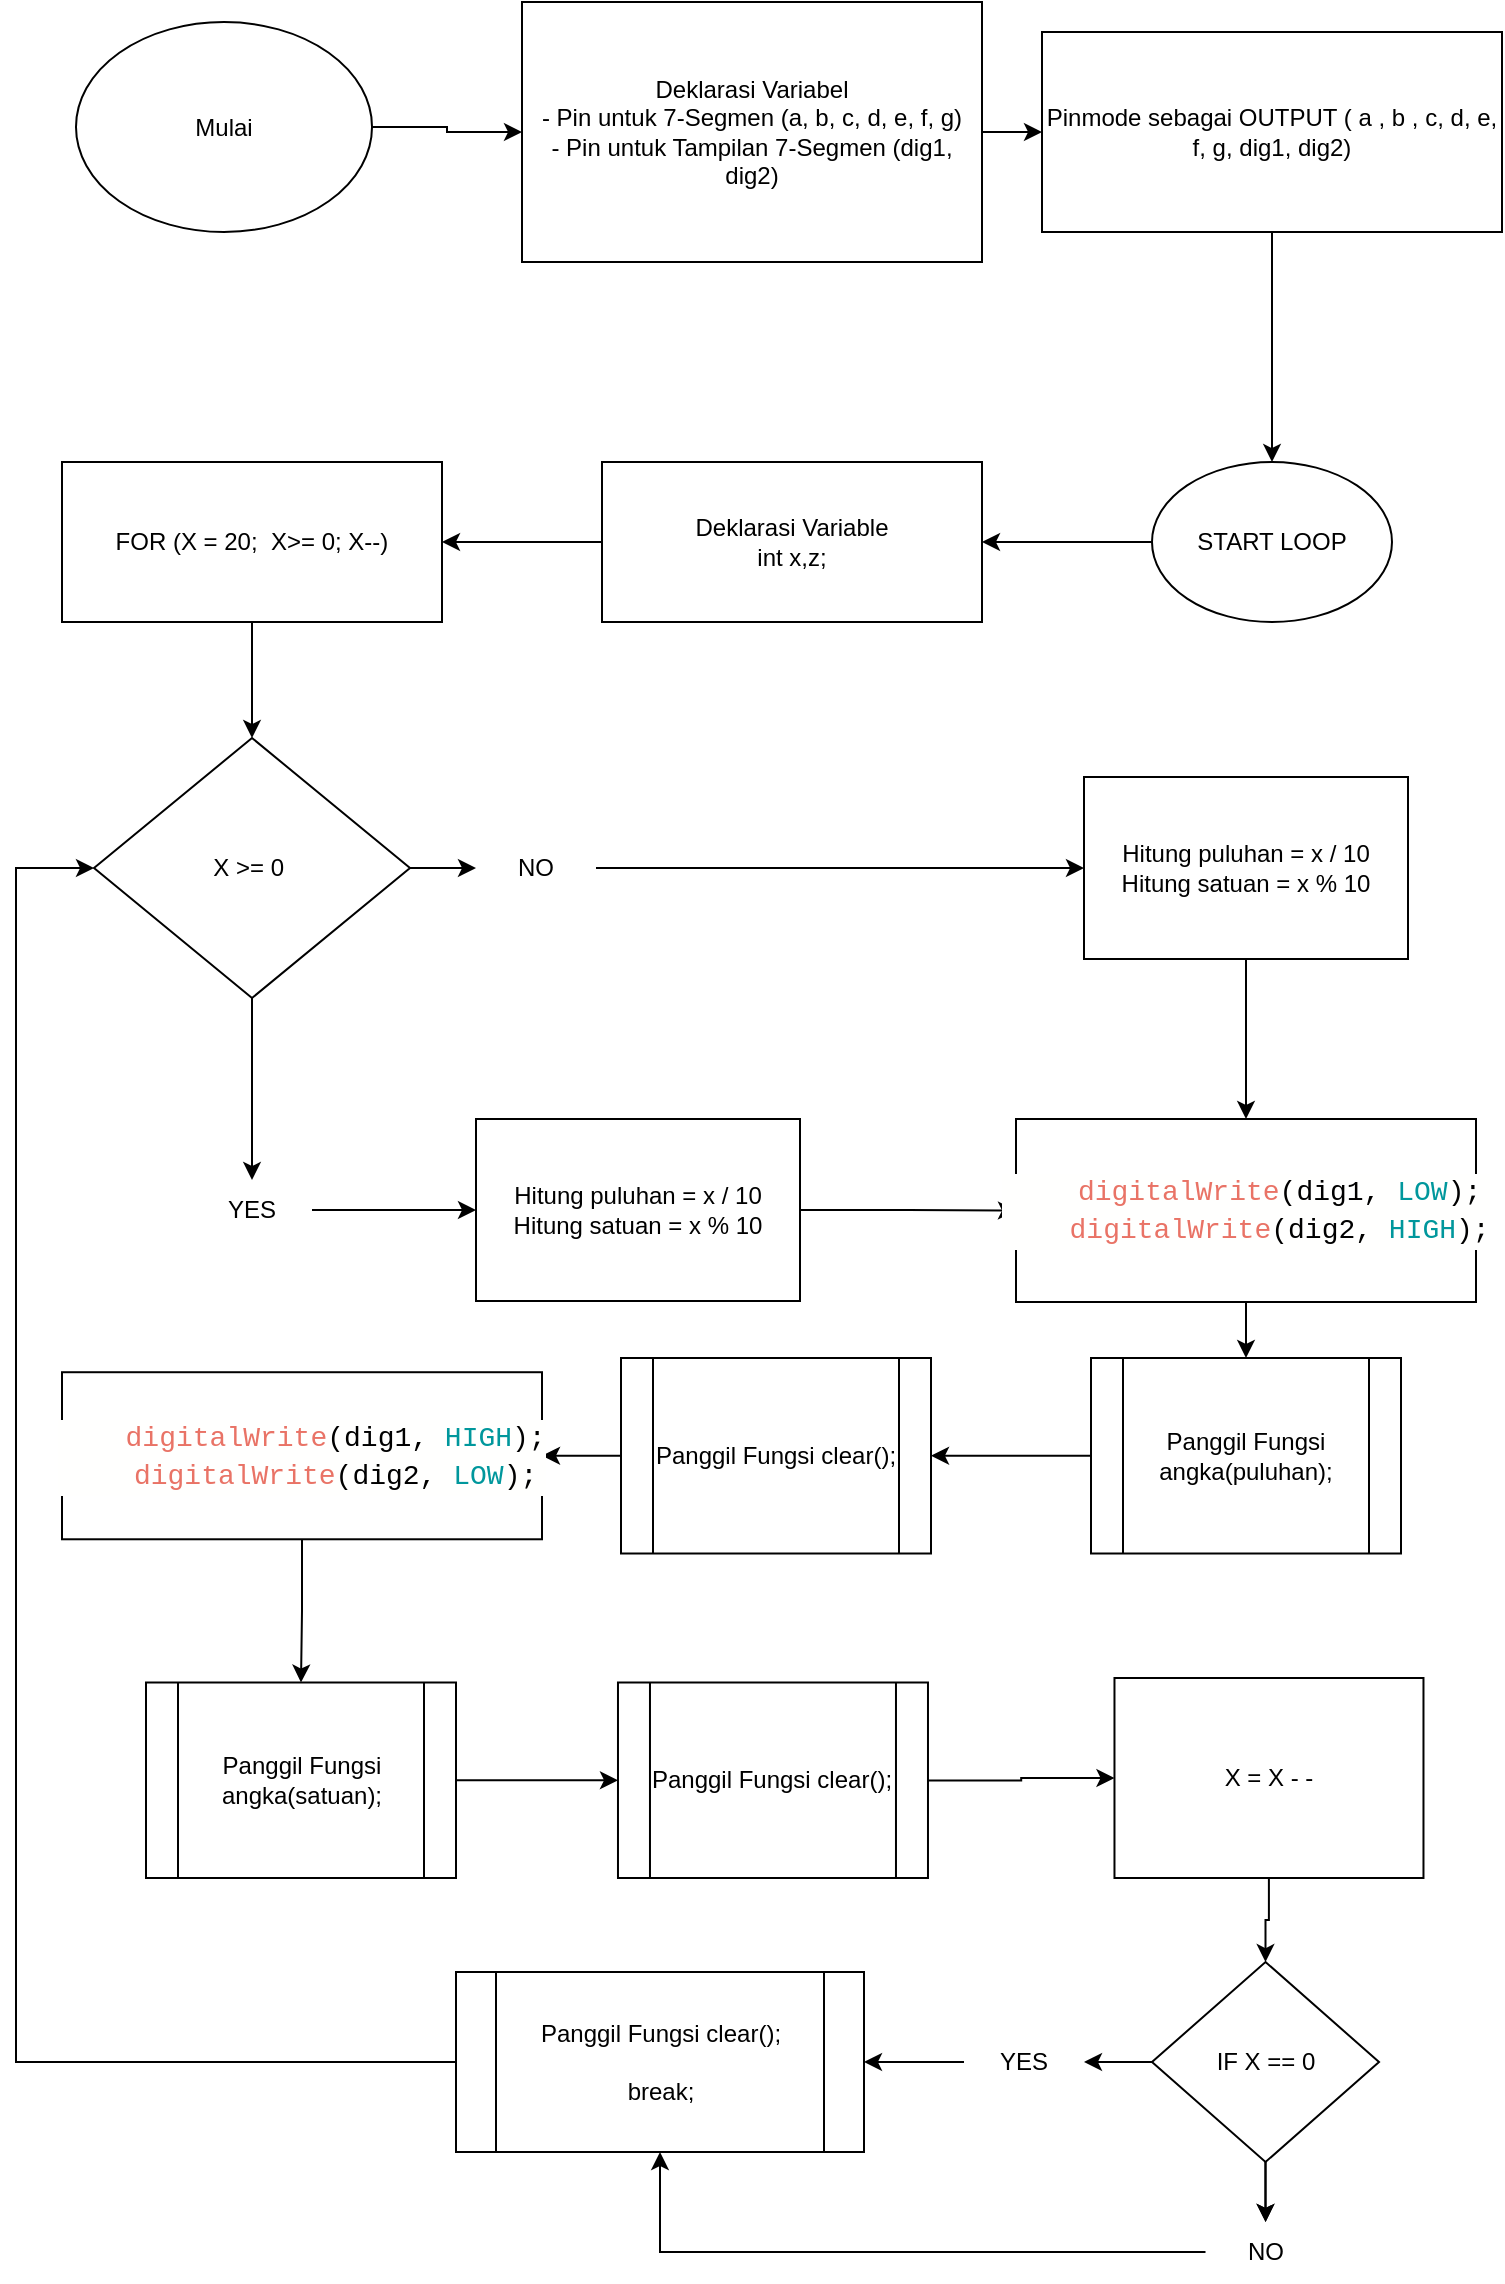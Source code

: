 <mxfile version="24.7.17">
  <diagram name="Halaman-1" id="tu4P3jzZZ7nshK3MP51_">
    <mxGraphModel grid="1" page="1" gridSize="10" guides="1" tooltips="1" connect="1" arrows="1" fold="1" pageScale="1" pageWidth="827" pageHeight="1169" math="0" shadow="0">
      <root>
        <mxCell id="0" />
        <mxCell id="1" parent="0" />
        <mxCell id="Mb6mEWIL-vGKcx3RdBDx-1" value="" style="edgeStyle=orthogonalEdgeStyle;rounded=0;orthogonalLoop=1;jettySize=auto;html=1;align=center;" edge="1" parent="1" source="Mb6mEWIL-vGKcx3RdBDx-2" target="Mb6mEWIL-vGKcx3RdBDx-4">
          <mxGeometry relative="1" as="geometry" />
        </mxCell>
        <mxCell id="Mb6mEWIL-vGKcx3RdBDx-2" value="Mulai" style="ellipse;whiteSpace=wrap;html=1;" vertex="1" parent="1">
          <mxGeometry x="60" y="-1140" width="148.01" height="105" as="geometry" />
        </mxCell>
        <mxCell id="Mb6mEWIL-vGKcx3RdBDx-3" value="" style="edgeStyle=orthogonalEdgeStyle;rounded=0;orthogonalLoop=1;jettySize=auto;html=1;align=center;" edge="1" parent="1" source="Mb6mEWIL-vGKcx3RdBDx-4" target="Mb6mEWIL-vGKcx3RdBDx-6">
          <mxGeometry relative="1" as="geometry" />
        </mxCell>
        <mxCell id="Mb6mEWIL-vGKcx3RdBDx-4" value="&lt;font style=&quot;vertical-align: inherit;&quot;&gt;&lt;font style=&quot;vertical-align: inherit;&quot;&gt;Deklarasi Variabel&lt;/font&gt;&lt;/font&gt;&lt;div&gt;&lt;span style=&quot;background-color: initial;&quot; class=&quot;hljs-bullet&quot;&gt;&lt;font style=&quot;vertical-align: inherit;&quot;&gt;&lt;font style=&quot;vertical-align: inherit;&quot;&gt;- &lt;/font&gt;&lt;/font&gt;&lt;/span&gt;&lt;span style=&quot;background-color: initial;&quot;&gt;&lt;font style=&quot;vertical-align: inherit;&quot;&gt;&lt;font style=&quot;vertical-align: inherit;&quot;&gt;Pin untuk 7-Segmen (a, b, c, d, e, f, g)&lt;/font&gt;&lt;/font&gt;&lt;/span&gt;&lt;/div&gt;&lt;div&gt;&lt;span style=&quot;background-color: initial;&quot; class=&quot;hljs-bullet&quot;&gt;&lt;font style=&quot;vertical-align: inherit;&quot;&gt;&lt;font style=&quot;vertical-align: inherit;&quot;&gt;- &lt;/font&gt;&lt;/font&gt;&lt;/span&gt;&lt;span style=&quot;background-color: initial;&quot;&gt;&lt;font style=&quot;vertical-align: inherit;&quot;&gt;&lt;font style=&quot;vertical-align: inherit;&quot;&gt;Pin untuk Tampilan 7-Segmen (dig1, dig2)&lt;/font&gt;&lt;/font&gt;&lt;/span&gt;&lt;/div&gt;" style="whiteSpace=wrap;html=1;align=center;" vertex="1" parent="1">
          <mxGeometry x="283" y="-1150" width="230" height="130" as="geometry" />
        </mxCell>
        <mxCell id="Mb6mEWIL-vGKcx3RdBDx-8" value="" style="edgeStyle=orthogonalEdgeStyle;rounded=0;orthogonalLoop=1;jettySize=auto;html=1;" edge="1" parent="1" source="Mb6mEWIL-vGKcx3RdBDx-6" target="Mb6mEWIL-vGKcx3RdBDx-7">
          <mxGeometry relative="1" as="geometry" />
        </mxCell>
        <mxCell id="Mb6mEWIL-vGKcx3RdBDx-6" value="&lt;font style=&quot;vertical-align: inherit;&quot;&gt;&lt;font style=&quot;vertical-align: inherit;&quot;&gt;&lt;font style=&quot;vertical-align: inherit;&quot;&gt;&lt;font style=&quot;vertical-align: inherit;&quot;&gt;Pinmode sebagai OUTPUT ( &lt;/font&gt;&lt;/font&gt;&lt;/font&gt;&lt;/font&gt;&lt;span class=&quot;hljs-selector-tag&quot;&gt;&lt;font style=&quot;vertical-align: inherit;&quot;&gt;&lt;font style=&quot;vertical-align: inherit;&quot;&gt;&lt;font style=&quot;vertical-align: inherit;&quot;&gt;&lt;font style=&quot;vertical-align: inherit;&quot;&gt;a&lt;/font&gt;&lt;/font&gt;&lt;/font&gt;&lt;/font&gt;&lt;/span&gt;&lt;font style=&quot;vertical-align: inherit;&quot;&gt;&lt;font style=&quot;vertical-align: inherit;&quot;&gt;&lt;font style=&quot;vertical-align: inherit;&quot;&gt;&lt;font style=&quot;vertical-align: inherit;&quot;&gt; , &lt;/font&gt;&lt;/font&gt;&lt;/font&gt;&lt;/font&gt;&lt;span class=&quot;hljs-selector-tag&quot;&gt;&lt;font style=&quot;vertical-align: inherit;&quot;&gt;&lt;font style=&quot;vertical-align: inherit;&quot;&gt;&lt;font style=&quot;vertical-align: inherit;&quot;&gt;&lt;font style=&quot;vertical-align: inherit;&quot;&gt;b&lt;/font&gt;&lt;/font&gt;&lt;/font&gt;&lt;/font&gt;&lt;/span&gt;&lt;font style=&quot;vertical-align: inherit;&quot;&gt;&lt;font style=&quot;vertical-align: inherit;&quot;&gt;&lt;font style=&quot;vertical-align: inherit;&quot;&gt;&lt;font style=&quot;vertical-align: inherit;&quot;&gt; , c, d, e, f, g, dig1, dig2)&lt;/font&gt;&lt;/font&gt;&lt;/font&gt;&lt;/font&gt;" style="whiteSpace=wrap;html=1;" vertex="1" parent="1">
          <mxGeometry x="543" y="-1135" width="230" height="100" as="geometry" />
        </mxCell>
        <mxCell id="Mb6mEWIL-vGKcx3RdBDx-10" value="" style="edgeStyle=orthogonalEdgeStyle;rounded=0;orthogonalLoop=1;jettySize=auto;html=1;" edge="1" parent="1" source="Mb6mEWIL-vGKcx3RdBDx-7" target="Mb6mEWIL-vGKcx3RdBDx-9">
          <mxGeometry relative="1" as="geometry" />
        </mxCell>
        <mxCell id="Mb6mEWIL-vGKcx3RdBDx-7" value="START LOOP" style="ellipse;whiteSpace=wrap;html=1;" vertex="1" parent="1">
          <mxGeometry x="598" y="-920" width="120" height="80" as="geometry" />
        </mxCell>
        <mxCell id="Mb6mEWIL-vGKcx3RdBDx-14" value="" style="edgeStyle=orthogonalEdgeStyle;rounded=0;orthogonalLoop=1;jettySize=auto;html=1;" edge="1" parent="1" source="Mb6mEWIL-vGKcx3RdBDx-9" target="Mb6mEWIL-vGKcx3RdBDx-13">
          <mxGeometry relative="1" as="geometry" />
        </mxCell>
        <mxCell id="Mb6mEWIL-vGKcx3RdBDx-9" value="Deklarasi Variable&lt;br&gt;int x,z;" style="whiteSpace=wrap;html=1;" vertex="1" parent="1">
          <mxGeometry x="323" y="-920" width="190" height="80" as="geometry" />
        </mxCell>
        <mxCell id="Mb6mEWIL-vGKcx3RdBDx-18" value="" style="edgeStyle=orthogonalEdgeStyle;rounded=0;orthogonalLoop=1;jettySize=auto;html=1;" edge="1" parent="1" source="Mb6mEWIL-vGKcx3RdBDx-13" target="Mb6mEWIL-vGKcx3RdBDx-17">
          <mxGeometry relative="1" as="geometry" />
        </mxCell>
        <mxCell id="Mb6mEWIL-vGKcx3RdBDx-13" value="FOR (X = 20;&amp;nbsp; X&amp;gt;= 0; X--)" style="whiteSpace=wrap;html=1;" vertex="1" parent="1">
          <mxGeometry x="53" y="-920" width="190" height="80" as="geometry" />
        </mxCell>
        <mxCell id="Mb6mEWIL-vGKcx3RdBDx-23" value="" style="edgeStyle=orthogonalEdgeStyle;rounded=0;orthogonalLoop=1;jettySize=auto;html=1;" edge="1" parent="1" source="Mb6mEWIL-vGKcx3RdBDx-17" target="Mb6mEWIL-vGKcx3RdBDx-22">
          <mxGeometry relative="1" as="geometry" />
        </mxCell>
        <mxCell id="Mb6mEWIL-vGKcx3RdBDx-24" value="" style="edgeStyle=orthogonalEdgeStyle;rounded=0;orthogonalLoop=1;jettySize=auto;html=1;" edge="1" parent="1" source="Mb6mEWIL-vGKcx3RdBDx-17" target="Mb6mEWIL-vGKcx3RdBDx-21">
          <mxGeometry relative="1" as="geometry" />
        </mxCell>
        <mxCell id="Mb6mEWIL-vGKcx3RdBDx-17" value="X &amp;gt;= 0&amp;nbsp;" style="rhombus;whiteSpace=wrap;html=1;" vertex="1" parent="1">
          <mxGeometry x="69" y="-782" width="158" height="130" as="geometry" />
        </mxCell>
        <mxCell id="Mb6mEWIL-vGKcx3RdBDx-30" style="edgeStyle=orthogonalEdgeStyle;rounded=0;orthogonalLoop=1;jettySize=auto;html=1;" edge="1" parent="1" source="Mb6mEWIL-vGKcx3RdBDx-21" target="Mb6mEWIL-vGKcx3RdBDx-29">
          <mxGeometry relative="1" as="geometry" />
        </mxCell>
        <mxCell id="Mb6mEWIL-vGKcx3RdBDx-21" value="NO" style="text;html=1;align=center;verticalAlign=middle;whiteSpace=wrap;rounded=0;" vertex="1" parent="1">
          <mxGeometry x="260" y="-732" width="60" height="30" as="geometry" />
        </mxCell>
        <mxCell id="Mb6mEWIL-vGKcx3RdBDx-28" value="" style="edgeStyle=orthogonalEdgeStyle;rounded=0;orthogonalLoop=1;jettySize=auto;html=1;" edge="1" parent="1" source="Mb6mEWIL-vGKcx3RdBDx-22" target="Mb6mEWIL-vGKcx3RdBDx-27">
          <mxGeometry relative="1" as="geometry" />
        </mxCell>
        <mxCell id="Mb6mEWIL-vGKcx3RdBDx-22" value="YES" style="text;html=1;align=center;verticalAlign=middle;whiteSpace=wrap;rounded=0;" vertex="1" parent="1">
          <mxGeometry x="118" y="-561" width="60" height="30" as="geometry" />
        </mxCell>
        <mxCell id="Mb6mEWIL-vGKcx3RdBDx-33" value="" style="edgeStyle=orthogonalEdgeStyle;rounded=0;orthogonalLoop=1;jettySize=auto;html=1;" edge="1" parent="1" source="Mb6mEWIL-vGKcx3RdBDx-27" target="Mb6mEWIL-vGKcx3RdBDx-31">
          <mxGeometry relative="1" as="geometry" />
        </mxCell>
        <mxCell id="Mb6mEWIL-vGKcx3RdBDx-27" value="&lt;br&gt;Hitung puluhan = x / &lt;span class=&quot;hljs-number&quot;&gt;10&lt;/span&gt; Hitung satuan = x % &lt;span class=&quot;hljs-number&quot;&gt;10&lt;/span&gt; &lt;div&gt;&lt;br/&gt;&lt;/div&gt;" style="whiteSpace=wrap;html=1;" vertex="1" parent="1">
          <mxGeometry x="260" y="-591.5" width="162" height="91" as="geometry" />
        </mxCell>
        <mxCell id="Mb6mEWIL-vGKcx3RdBDx-32" value="" style="edgeStyle=orthogonalEdgeStyle;rounded=0;orthogonalLoop=1;jettySize=auto;html=1;" edge="1" parent="1" source="Mb6mEWIL-vGKcx3RdBDx-29" target="Mb6mEWIL-vGKcx3RdBDx-31">
          <mxGeometry relative="1" as="geometry" />
        </mxCell>
        <mxCell id="Mb6mEWIL-vGKcx3RdBDx-29" value="&lt;br&gt;Hitung puluhan = x / &lt;span class=&quot;hljs-number&quot;&gt;10&lt;/span&gt; Hitung satuan = x % &lt;span class=&quot;hljs-number&quot;&gt;10&lt;/span&gt; &lt;div&gt;&lt;br/&gt;&lt;/div&gt;" style="whiteSpace=wrap;html=1;" vertex="1" parent="1">
          <mxGeometry x="564" y="-762.5" width="162" height="91" as="geometry" />
        </mxCell>
        <mxCell id="Mb6mEWIL-vGKcx3RdBDx-35" value="" style="edgeStyle=orthogonalEdgeStyle;rounded=0;orthogonalLoop=1;jettySize=auto;html=1;" edge="1" parent="1" source="Mb6mEWIL-vGKcx3RdBDx-31" target="Mb6mEWIL-vGKcx3RdBDx-34">
          <mxGeometry relative="1" as="geometry" />
        </mxCell>
        <mxCell id="Mb6mEWIL-vGKcx3RdBDx-31" value="&lt;div&gt;&lt;div style=&quot;background-color: rgb(255, 255, 254); font-family: Consolas, &amp;quot;Courier New&amp;quot;, monospace; font-size: 14px; line-height: 19px; white-space: pre;&quot;&gt;&lt;div&gt;&amp;nbsp; &amp;nbsp; &lt;span style=&quot;color: #e97366;&quot;&gt;digitalWrite&lt;/span&gt;(dig1, &lt;span style=&quot;color: #00979c;&quot;&gt;LOW&lt;/span&gt;);&lt;/div&gt;&lt;div&gt;&amp;nbsp; &amp;nbsp; &lt;span style=&quot;color: #e97366;&quot;&gt;digitalWrite&lt;/span&gt;(dig2, &lt;span style=&quot;color: #00979c;&quot;&gt;HIGH&lt;/span&gt;);&lt;/div&gt;&lt;/div&gt;&lt;/div&gt;" style="whiteSpace=wrap;html=1;" vertex="1" parent="1">
          <mxGeometry x="530" y="-591.5" width="230" height="91.5" as="geometry" />
        </mxCell>
        <mxCell id="Mb6mEWIL-vGKcx3RdBDx-37" value="" style="edgeStyle=orthogonalEdgeStyle;rounded=0;orthogonalLoop=1;jettySize=auto;html=1;" edge="1" parent="1" source="Mb6mEWIL-vGKcx3RdBDx-34" target="Mb6mEWIL-vGKcx3RdBDx-36">
          <mxGeometry relative="1" as="geometry" />
        </mxCell>
        <mxCell id="Mb6mEWIL-vGKcx3RdBDx-34" value="Panggil Fungsi angka(puluhan);" style="shape=process;whiteSpace=wrap;html=1;backgroundOutline=1;" vertex="1" parent="1">
          <mxGeometry x="567.5" y="-472" width="155" height="97.75" as="geometry" />
        </mxCell>
        <mxCell id="Mb6mEWIL-vGKcx3RdBDx-39" value="" style="edgeStyle=orthogonalEdgeStyle;rounded=0;orthogonalLoop=1;jettySize=auto;html=1;" edge="1" parent="1" source="Mb6mEWIL-vGKcx3RdBDx-36" target="Mb6mEWIL-vGKcx3RdBDx-38">
          <mxGeometry relative="1" as="geometry" />
        </mxCell>
        <mxCell id="Mb6mEWIL-vGKcx3RdBDx-36" value="Panggil Fungsi clear();" style="shape=process;whiteSpace=wrap;html=1;backgroundOutline=1;" vertex="1" parent="1">
          <mxGeometry x="332.5" y="-472" width="155" height="97.75" as="geometry" />
        </mxCell>
        <mxCell id="Mb6mEWIL-vGKcx3RdBDx-41" value="" style="edgeStyle=orthogonalEdgeStyle;rounded=0;orthogonalLoop=1;jettySize=auto;html=1;" edge="1" parent="1" source="Mb6mEWIL-vGKcx3RdBDx-38" target="Mb6mEWIL-vGKcx3RdBDx-40">
          <mxGeometry relative="1" as="geometry" />
        </mxCell>
        <mxCell id="Mb6mEWIL-vGKcx3RdBDx-38" value="&lt;div style=&quot;background-color: rgb(255, 255, 254); font-family: Consolas, &amp;quot;Courier New&amp;quot;, monospace; font-size: 14px; line-height: 19px; white-space: pre;&quot;&gt;&lt;div&gt;&amp;nbsp; &amp;nbsp; &lt;span style=&quot;color: #e97366;&quot;&gt;digitalWrite&lt;/span&gt;(dig1, &lt;span style=&quot;color: #00979c;&quot;&gt;HIGH&lt;/span&gt;);&lt;/div&gt;&lt;div&gt;&amp;nbsp; &amp;nbsp; &lt;span style=&quot;color: #e97366;&quot;&gt;digitalWrite&lt;/span&gt;(dig2, &lt;span style=&quot;color: #00979c;&quot;&gt;LOW&lt;/span&gt;);&lt;/div&gt;&lt;div&gt;&lt;/div&gt;&lt;/div&gt;" style="whiteSpace=wrap;html=1;" vertex="1" parent="1">
          <mxGeometry x="53" y="-464.89" width="240" height="83.53" as="geometry" />
        </mxCell>
        <mxCell id="Mb6mEWIL-vGKcx3RdBDx-43" value="" style="edgeStyle=orthogonalEdgeStyle;rounded=0;orthogonalLoop=1;jettySize=auto;html=1;" edge="1" parent="1" source="Mb6mEWIL-vGKcx3RdBDx-40" target="Mb6mEWIL-vGKcx3RdBDx-42">
          <mxGeometry relative="1" as="geometry" />
        </mxCell>
        <mxCell id="Mb6mEWIL-vGKcx3RdBDx-40" value="Panggil Fungsi angka(satuan);" style="shape=process;whiteSpace=wrap;html=1;backgroundOutline=1;" vertex="1" parent="1">
          <mxGeometry x="95" y="-309.75" width="155" height="97.75" as="geometry" />
        </mxCell>
        <mxCell id="Mb6mEWIL-vGKcx3RdBDx-47" value="" style="edgeStyle=orthogonalEdgeStyle;rounded=0;orthogonalLoop=1;jettySize=auto;html=1;" edge="1" parent="1" source="Mb6mEWIL-vGKcx3RdBDx-42" target="Mb6mEWIL-vGKcx3RdBDx-46">
          <mxGeometry relative="1" as="geometry" />
        </mxCell>
        <mxCell id="Mb6mEWIL-vGKcx3RdBDx-42" value="Panggil Fungsi clear();" style="shape=process;whiteSpace=wrap;html=1;backgroundOutline=1;" vertex="1" parent="1">
          <mxGeometry x="330.99" y="-309.75" width="155" height="97.75" as="geometry" />
        </mxCell>
        <mxCell id="Mb6mEWIL-vGKcx3RdBDx-51" value="" style="edgeStyle=orthogonalEdgeStyle;rounded=0;orthogonalLoop=1;jettySize=auto;html=1;" edge="1" parent="1" source="Mb6mEWIL-vGKcx3RdBDx-46" target="Mb6mEWIL-vGKcx3RdBDx-48">
          <mxGeometry relative="1" as="geometry" />
        </mxCell>
        <mxCell id="Mb6mEWIL-vGKcx3RdBDx-46" value="X = X - -" style="whiteSpace=wrap;html=1;" vertex="1" parent="1">
          <mxGeometry x="579.24" y="-312" width="154.5" height="100" as="geometry" />
        </mxCell>
        <mxCell id="Mb6mEWIL-vGKcx3RdBDx-54" value="" style="edgeStyle=orthogonalEdgeStyle;rounded=0;orthogonalLoop=1;jettySize=auto;html=1;" edge="1" parent="1" source="Mb6mEWIL-vGKcx3RdBDx-48" target="Mb6mEWIL-vGKcx3RdBDx-53">
          <mxGeometry relative="1" as="geometry" />
        </mxCell>
        <mxCell id="Mb6mEWIL-vGKcx3RdBDx-55" value="" style="edgeStyle=orthogonalEdgeStyle;rounded=0;orthogonalLoop=1;jettySize=auto;html=1;" edge="1" parent="1" source="Mb6mEWIL-vGKcx3RdBDx-48" target="Mb6mEWIL-vGKcx3RdBDx-52">
          <mxGeometry relative="1" as="geometry" />
        </mxCell>
        <mxCell id="Mb6mEWIL-vGKcx3RdBDx-58" value="" style="edgeStyle=orthogonalEdgeStyle;rounded=0;orthogonalLoop=1;jettySize=auto;html=1;" edge="1" parent="1" source="Mb6mEWIL-vGKcx3RdBDx-48" target="Mb6mEWIL-vGKcx3RdBDx-53">
          <mxGeometry relative="1" as="geometry" />
        </mxCell>
        <mxCell id="Mb6mEWIL-vGKcx3RdBDx-48" value="IF X == 0" style="rhombus;whiteSpace=wrap;html=1;" vertex="1" parent="1">
          <mxGeometry x="598" y="-170" width="113.51" height="100" as="geometry" />
        </mxCell>
        <mxCell id="Mb6mEWIL-vGKcx3RdBDx-57" value="" style="edgeStyle=orthogonalEdgeStyle;rounded=0;orthogonalLoop=1;jettySize=auto;html=1;" edge="1" parent="1" source="Mb6mEWIL-vGKcx3RdBDx-52" target="Mb6mEWIL-vGKcx3RdBDx-56">
          <mxGeometry relative="1" as="geometry" />
        </mxCell>
        <mxCell id="Mb6mEWIL-vGKcx3RdBDx-52" value="YES" style="text;html=1;align=center;verticalAlign=middle;whiteSpace=wrap;rounded=0;" vertex="1" parent="1">
          <mxGeometry x="504" y="-135" width="60" height="30" as="geometry" />
        </mxCell>
        <mxCell id="Mb6mEWIL-vGKcx3RdBDx-59" style="edgeStyle=orthogonalEdgeStyle;rounded=0;orthogonalLoop=1;jettySize=auto;html=1;" edge="1" parent="1" source="Mb6mEWIL-vGKcx3RdBDx-53" target="Mb6mEWIL-vGKcx3RdBDx-56">
          <mxGeometry relative="1" as="geometry" />
        </mxCell>
        <mxCell id="Mb6mEWIL-vGKcx3RdBDx-53" value="NO" style="text;html=1;align=center;verticalAlign=middle;whiteSpace=wrap;rounded=0;" vertex="1" parent="1">
          <mxGeometry x="624.75" y="-40" width="60" height="30" as="geometry" />
        </mxCell>
        <mxCell id="Mb6mEWIL-vGKcx3RdBDx-60" style="edgeStyle=orthogonalEdgeStyle;rounded=0;orthogonalLoop=1;jettySize=auto;html=1;" edge="1" parent="1" source="Mb6mEWIL-vGKcx3RdBDx-56" target="Mb6mEWIL-vGKcx3RdBDx-17">
          <mxGeometry relative="1" as="geometry">
            <Array as="points">
              <mxPoint x="30" y="-120" />
              <mxPoint x="30" y="-717" />
            </Array>
          </mxGeometry>
        </mxCell>
        <mxCell id="Mb6mEWIL-vGKcx3RdBDx-56" value="Panggil Fungsi clear();&lt;br&gt;&lt;br&gt;break;" style="shape=process;whiteSpace=wrap;html=1;backgroundOutline=1;" vertex="1" parent="1">
          <mxGeometry x="250" y="-165" width="204" height="90" as="geometry" />
        </mxCell>
      </root>
    </mxGraphModel>
  </diagram>
</mxfile>
